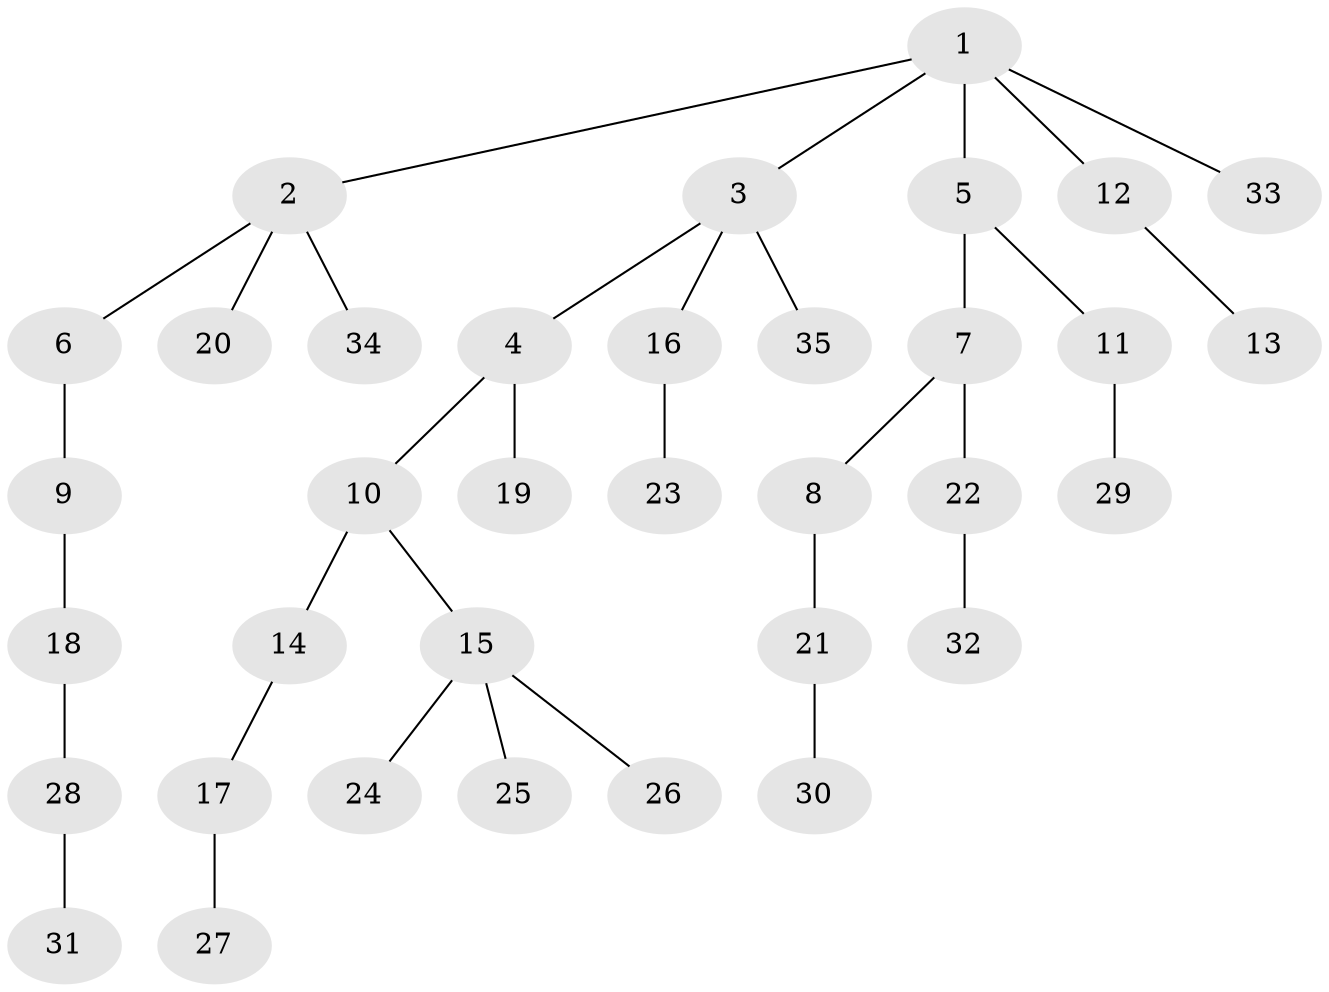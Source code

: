 // original degree distribution, {6: 0.02, 5: 0.06, 3: 0.1, 4: 0.04, 2: 0.3, 1: 0.48}
// Generated by graph-tools (version 1.1) at 2025/51/03/04/25 22:51:32]
// undirected, 35 vertices, 34 edges
graph export_dot {
  node [color=gray90,style=filled];
  1;
  2;
  3;
  4;
  5;
  6;
  7;
  8;
  9;
  10;
  11;
  12;
  13;
  14;
  15;
  16;
  17;
  18;
  19;
  20;
  21;
  22;
  23;
  24;
  25;
  26;
  27;
  28;
  29;
  30;
  31;
  32;
  33;
  34;
  35;
  1 -- 2 [weight=1.0];
  1 -- 3 [weight=1.0];
  1 -- 5 [weight=1.0];
  1 -- 12 [weight=1.0];
  1 -- 33 [weight=1.0];
  2 -- 6 [weight=1.0];
  2 -- 20 [weight=1.0];
  2 -- 34 [weight=1.0];
  3 -- 4 [weight=1.0];
  3 -- 16 [weight=1.0];
  3 -- 35 [weight=1.0];
  4 -- 10 [weight=1.0];
  4 -- 19 [weight=1.0];
  5 -- 7 [weight=1.0];
  5 -- 11 [weight=1.0];
  6 -- 9 [weight=1.0];
  7 -- 8 [weight=1.0];
  7 -- 22 [weight=1.0];
  8 -- 21 [weight=1.0];
  9 -- 18 [weight=1.0];
  10 -- 14 [weight=1.0];
  10 -- 15 [weight=1.0];
  11 -- 29 [weight=1.0];
  12 -- 13 [weight=1.0];
  14 -- 17 [weight=1.0];
  15 -- 24 [weight=1.0];
  15 -- 25 [weight=1.0];
  15 -- 26 [weight=1.0];
  16 -- 23 [weight=1.0];
  17 -- 27 [weight=1.0];
  18 -- 28 [weight=1.0];
  21 -- 30 [weight=1.0];
  22 -- 32 [weight=1.0];
  28 -- 31 [weight=1.0];
}
